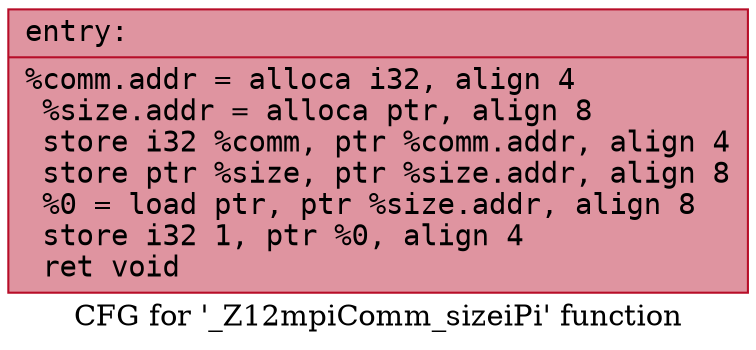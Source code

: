 digraph "CFG for '_Z12mpiComm_sizeiPi' function" {
	label="CFG for '_Z12mpiComm_sizeiPi' function";

	Node0x561c73bf6290 [shape=record,color="#b70d28ff", style=filled, fillcolor="#b70d2870" fontname="Courier",label="{entry:\l|  %comm.addr = alloca i32, align 4\l  %size.addr = alloca ptr, align 8\l  store i32 %comm, ptr %comm.addr, align 4\l  store ptr %size, ptr %size.addr, align 8\l  %0 = load ptr, ptr %size.addr, align 8\l  store i32 1, ptr %0, align 4\l  ret void\l}"];
}
